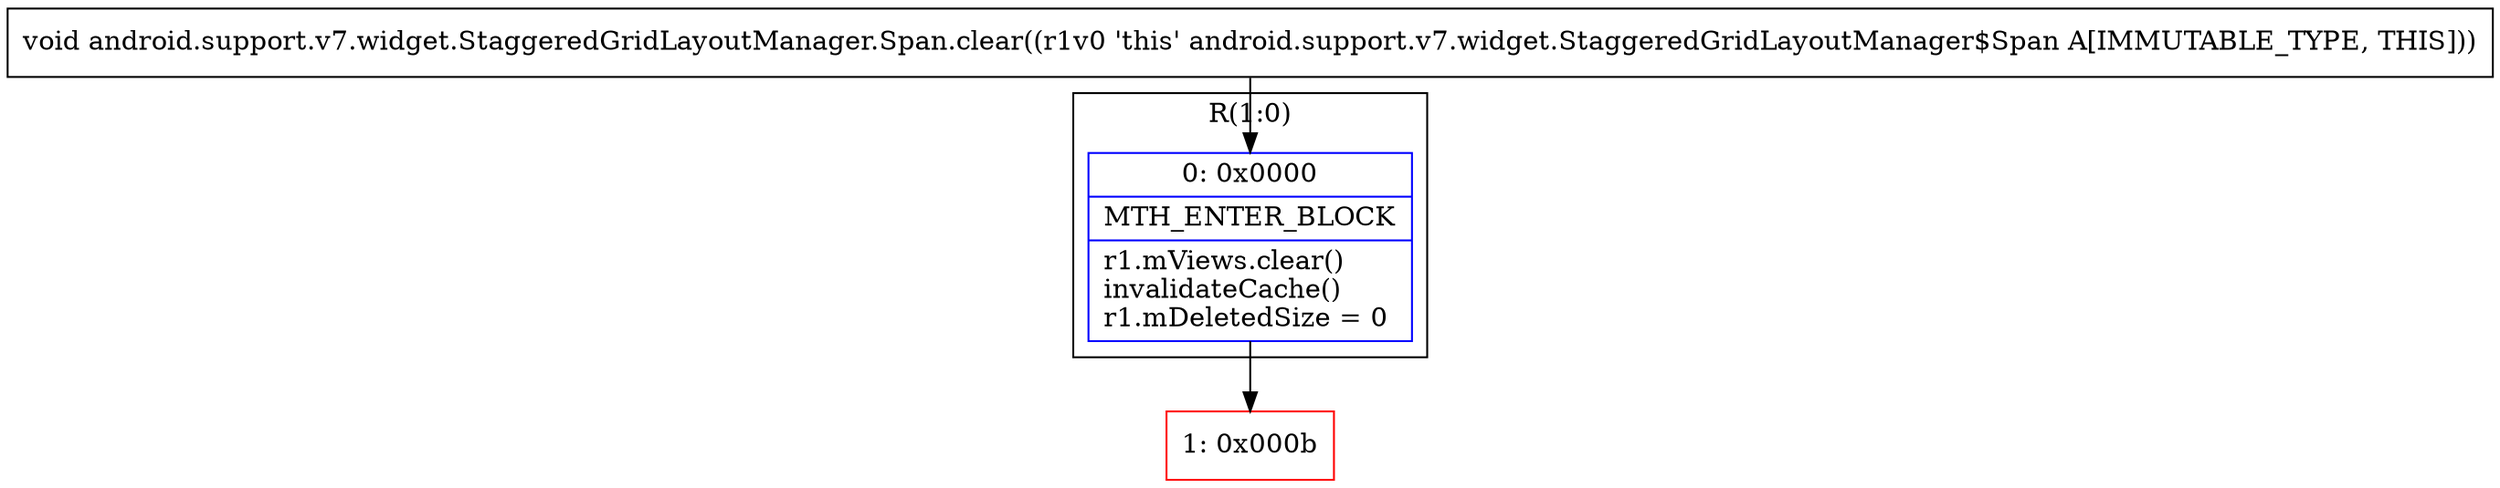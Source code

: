 digraph "CFG forandroid.support.v7.widget.StaggeredGridLayoutManager.Span.clear()V" {
subgraph cluster_Region_1298269634 {
label = "R(1:0)";
node [shape=record,color=blue];
Node_0 [shape=record,label="{0\:\ 0x0000|MTH_ENTER_BLOCK\l|r1.mViews.clear()\linvalidateCache()\lr1.mDeletedSize = 0\l}"];
}
Node_1 [shape=record,color=red,label="{1\:\ 0x000b}"];
MethodNode[shape=record,label="{void android.support.v7.widget.StaggeredGridLayoutManager.Span.clear((r1v0 'this' android.support.v7.widget.StaggeredGridLayoutManager$Span A[IMMUTABLE_TYPE, THIS])) }"];
MethodNode -> Node_0;
Node_0 -> Node_1;
}


